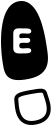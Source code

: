<?xml version="1.0" encoding="UTF-8"?>
<dia:diagram xmlns:dia="http://www.lysator.liu.se/~alla/dia/">
  <dia:layer name="Segundo Plano" visible="true" connectable="true" active="true">
    <dia:object type="Standard - Beziergon" version="0" id="O0">
      <dia:attribute name="obj_pos">
        <dia:point val="9,0"/>
      </dia:attribute>
      <dia:attribute name="obj_bb">
        <dia:rectangle val="8.137,-0.12;10.485,3.835"/>
      </dia:attribute>
      <dia:attribute name="bez_points">
        <dia:point val="9,0"/>
        <dia:point val="9.9,-0.216"/>
        <dia:point val="10.204,1.407"/>
        <dia:point val="10.304,2.056"/>
        <dia:point val="10.404,2.705"/>
        <dia:point val="10.6,3.462"/>
        <dia:point val="9.5,3.679"/>
        <dia:point val="8.4,3.895"/>
        <dia:point val="8.4,3.462"/>
        <dia:point val="8.3,2.813"/>
        <dia:point val="8.2,2.164"/>
        <dia:point val="8.1,0.216"/>
      </dia:attribute>
      <dia:attribute name="corner_types">
        <dia:enum val="2"/>
        <dia:enum val="2"/>
        <dia:enum val="2"/>
        <dia:enum val="2"/>
        <dia:enum val="2"/>
      </dia:attribute>
      <dia:attribute name="line_width">
        <dia:real val="0.2"/>
      </dia:attribute>
      <dia:attribute name="inner_color">
        <dia:color val="#000000ff"/>
      </dia:attribute>
      <dia:attribute name="show_background">
        <dia:boolean val="true"/>
      </dia:attribute>
    </dia:object>
    <dia:object type="Standard - Beziergon" version="0" id="O1">
      <dia:attribute name="obj_pos">
        <dia:point val="9.604,4.436"/>
      </dia:attribute>
      <dia:attribute name="obj_bb">
        <dia:rectangle val="8.799,4.265;10.623,6.08"/>
      </dia:attribute>
      <dia:attribute name="bez_points">
        <dia:point val="9.604,4.436"/>
        <dia:point val="10.204,4.328"/>
        <dia:point val="10.304,4.328"/>
        <dia:point val="10.354,4.544"/>
        <dia:point val="10.404,4.761"/>
        <dia:point val="10.904,5.735"/>
        <dia:point val="9.904,5.951"/>
        <dia:point val="8.904,6.167"/>
        <dia:point val="8.937,5.122"/>
        <dia:point val="8.904,4.869"/>
        <dia:point val="8.87,4.617"/>
        <dia:point val="9.004,4.544"/>
      </dia:attribute>
      <dia:attribute name="corner_types">
        <dia:enum val="2"/>
        <dia:enum val="2"/>
        <dia:enum val="2"/>
        <dia:enum val="2"/>
        <dia:enum val="2"/>
      </dia:attribute>
      <dia:attribute name="line_width">
        <dia:real val="0.2"/>
      </dia:attribute>
      <dia:attribute name="inner_color">
        <dia:color val="#000000ff"/>
      </dia:attribute>
      <dia:attribute name="show_background">
        <dia:boolean val="false"/>
      </dia:attribute>
    </dia:object>
    <dia:object type="Standard - Beziergon" version="0" id="O2">
      <dia:attribute name="obj_pos">
        <dia:point val="8.8,1.5"/>
      </dia:attribute>
      <dia:attribute name="obj_bb">
        <dia:rectangle val="8.75,1.246;9.65,2.504"/>
      </dia:attribute>
      <dia:attribute name="bez_points">
        <dia:point val="8.8,1.5"/>
        <dia:point val="8.8,1.25"/>
        <dia:point val="9,1.3"/>
        <dia:point val="9.25,1.3"/>
        <dia:point val="9.5,1.3"/>
        <dia:point val="9.6,1.3"/>
        <dia:point val="9.6,1.4"/>
        <dia:point val="9.6,1.5"/>
        <dia:point val="9.35,1.45"/>
        <dia:point val="9.25,1.45"/>
        <dia:point val="9.15,1.45"/>
        <dia:point val="9,1.45"/>
        <dia:point val="9,1.65"/>
        <dia:point val="9,1.85"/>
        <dia:point val="9.2,1.78"/>
        <dia:point val="9.3,1.78"/>
        <dia:point val="9.4,1.78"/>
        <dia:point val="9.55,1.75"/>
        <dia:point val="9.55,1.85"/>
        <dia:point val="9.55,1.95"/>
        <dia:point val="9.4,1.92"/>
        <dia:point val="9.3,1.92"/>
        <dia:point val="9.2,1.92"/>
        <dia:point val="9,1.9"/>
        <dia:point val="9,2.1"/>
        <dia:point val="9,2.3"/>
        <dia:point val="9.15,2.3"/>
        <dia:point val="9.25,2.3"/>
        <dia:point val="9.35,2.3"/>
        <dia:point val="9.6,2.25"/>
        <dia:point val="9.6,2.35"/>
        <dia:point val="9.6,2.45"/>
        <dia:point val="9.45,2.45"/>
        <dia:point val="9.25,2.45"/>
        <dia:point val="9.05,2.45"/>
        <dia:point val="8.8,2.5"/>
        <dia:point val="8.8,2.25"/>
        <dia:point val="8.8,2"/>
        <dia:point val="8.8,1.75"/>
      </dia:attribute>
      <dia:attribute name="corner_types">
        <dia:enum val="0"/>
        <dia:enum val="0"/>
        <dia:enum val="0"/>
        <dia:enum val="0"/>
        <dia:enum val="0"/>
        <dia:enum val="0"/>
        <dia:enum val="0"/>
        <dia:enum val="0"/>
        <dia:enum val="0"/>
        <dia:enum val="0"/>
        <dia:enum val="0"/>
        <dia:enum val="0"/>
        <dia:enum val="0"/>
        <dia:enum val="0"/>
      </dia:attribute>
      <dia:attribute name="line_color">
        <dia:color val="#ffffffff"/>
      </dia:attribute>
      <dia:attribute name="show_background">
        <dia:boolean val="true"/>
      </dia:attribute>
    </dia:object>
  </dia:layer>
</dia:diagram>
